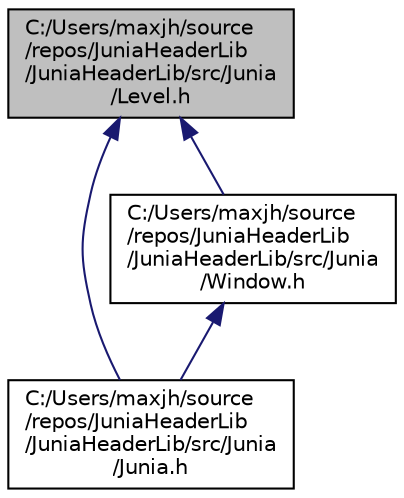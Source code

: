 digraph "C:/Users/maxjh/source/repos/JuniaHeaderLib/JuniaHeaderLib/src/Junia/Level.h"
{
 // LATEX_PDF_SIZE
  edge [fontname="Helvetica",fontsize="10",labelfontname="Helvetica",labelfontsize="10"];
  node [fontname="Helvetica",fontsize="10",shape=record];
  Node1 [label="C:/Users/maxjh/source\l/repos/JuniaHeaderLib\l/JuniaHeaderLib/src/Junia\l/Level.h",height=0.2,width=0.4,color="black", fillcolor="grey75", style="filled", fontcolor="black",tooltip=" "];
  Node1 -> Node2 [dir="back",color="midnightblue",fontsize="10",style="solid"];
  Node2 [label="C:/Users/maxjh/source\l/repos/JuniaHeaderLib\l/JuniaHeaderLib/src/Junia\l/Junia.h",height=0.2,width=0.4,color="black", fillcolor="white", style="filled",URL="$_junia_8h.html",tooltip=" "];
  Node1 -> Node3 [dir="back",color="midnightblue",fontsize="10",style="solid"];
  Node3 [label="C:/Users/maxjh/source\l/repos/JuniaHeaderLib\l/JuniaHeaderLib/src/Junia\l/Window.h",height=0.2,width=0.4,color="black", fillcolor="white", style="filled",URL="$_window_8h.html",tooltip=" "];
  Node3 -> Node2 [dir="back",color="midnightblue",fontsize="10",style="solid"];
}
